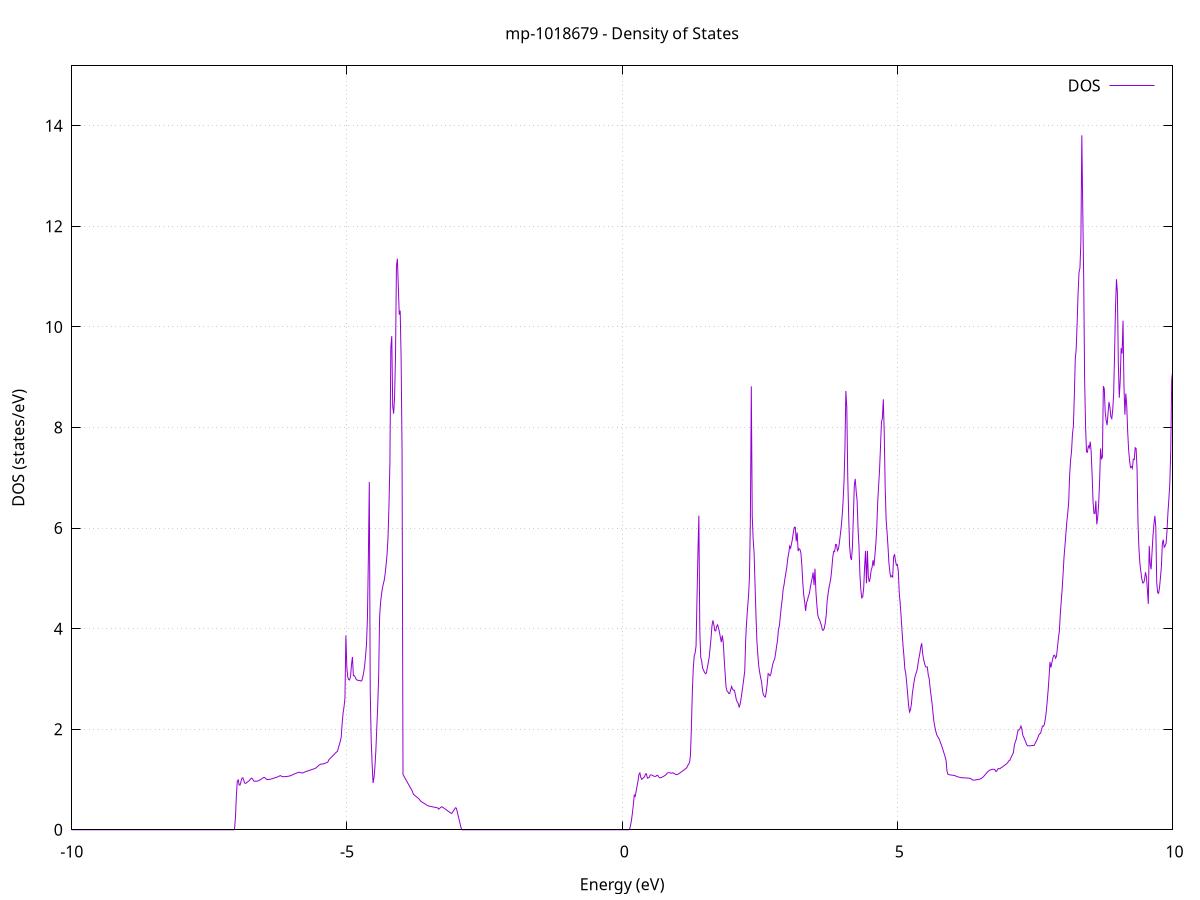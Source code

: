 set title 'mp-1018679 - Density of States'
set xlabel 'Energy (eV)'
set ylabel 'DOS (states/eV)'
set grid
set xrange [-10:10]
set yrange [0:15.191]
set xzeroaxis lt -1
set terminal png size 800,600
set output 'mp-1018679_dos_gnuplot.png'
plot '-' using 1:2 with lines title 'DOS'
-19.225200 0.000000
-19.208200 0.000000
-19.191200 0.000000
-19.174200 0.000000
-19.157200 0.000000
-19.140200 0.000000
-19.123200 0.000000
-19.106100 0.000000
-19.089100 0.000000
-19.072100 0.000000
-19.055100 0.000000
-19.038100 0.000000
-19.021100 0.000000
-19.004100 0.000000
-18.987100 0.000000
-18.970000 0.000000
-18.953000 0.000000
-18.936000 0.000000
-18.919000 0.000000
-18.902000 0.000000
-18.885000 0.000000
-18.868000 0.000000
-18.851000 0.000000
-18.833900 0.000000
-18.816900 0.000000
-18.799900 0.000000
-18.782900 0.000000
-18.765900 0.000000
-18.748900 0.000000
-18.731900 0.000000
-18.714900 0.000000
-18.697800 0.000000
-18.680800 0.000000
-18.663800 0.000000
-18.646800 0.000000
-18.629800 0.000000
-18.612800 0.000000
-18.595800 0.000000
-18.578800 0.000000
-18.561700 0.000000
-18.544700 0.000000
-18.527700 0.000000
-18.510700 0.000000
-18.493700 0.000000
-18.476700 0.000000
-18.459700 0.000000
-18.442700 0.000000
-18.425600 0.000000
-18.408600 0.000000
-18.391600 0.000000
-18.374600 0.000000
-18.357600 0.000000
-18.340600 0.000000
-18.323600 0.000000
-18.306600 0.000000
-18.289500 0.000000
-18.272500 0.000000
-18.255500 0.000000
-18.238500 0.000000
-18.221500 0.000000
-18.204500 0.000000
-18.187500 0.000000
-18.170500 0.000000
-18.153400 0.000000
-18.136400 0.000000
-18.119400 0.000000
-18.102400 0.000000
-18.085400 0.000000
-18.068400 0.000000
-18.051400 0.000000
-18.034300 0.000000
-18.017300 0.000000
-18.000300 0.000000
-17.983300 0.000000
-17.966300 0.000000
-17.949300 0.000000
-17.932300 0.000000
-17.915300 0.000000
-17.898200 0.000000
-17.881200 0.000000
-17.864200 0.000000
-17.847200 0.000000
-17.830200 0.000000
-17.813200 0.000000
-17.796200 0.000000
-17.779200 0.000000
-17.762100 0.000000
-17.745100 0.000000
-17.728100 0.000000
-17.711100 0.000000
-17.694100 0.000000
-17.677100 113.556600
-17.660100 131.468800
-17.643100 132.940200
-17.626000 163.555000
-17.609000 0.000000
-17.592000 0.000000
-17.575000 0.000000
-17.558000 0.000000
-17.541000 0.000000
-17.524000 0.000000
-17.507000 0.000000
-17.489900 0.000000
-17.472900 0.000000
-17.455900 0.000000
-17.438900 0.000000
-17.421900 0.000000
-17.404900 0.000000
-17.387900 0.000000
-17.370900 0.000000
-17.353800 0.000000
-17.336800 0.000000
-17.319800 0.000000
-17.302800 0.000000
-17.285800 0.000000
-17.268800 0.000000
-17.251800 0.000000
-17.234800 0.000000
-17.217700 0.000000
-17.200700 0.000000
-17.183700 0.000000
-17.166700 0.000000
-17.149700 0.000000
-17.132700 0.000000
-17.115700 0.000000
-17.098700 0.000000
-17.081600 0.000000
-17.064600 0.000000
-17.047600 0.000000
-17.030600 0.000000
-17.013600 0.000000
-16.996600 0.000000
-16.979600 0.000000
-16.962600 0.000000
-16.945500 0.000000
-16.928500 0.000000
-16.911500 0.000000
-16.894500 0.000000
-16.877500 0.000000
-16.860500 0.000000
-16.843500 0.000000
-16.826400 0.000000
-16.809400 0.000000
-16.792400 0.000000
-16.775400 0.000000
-16.758400 0.000000
-16.741400 0.000000
-16.724400 0.000000
-16.707400 0.000000
-16.690300 0.000000
-16.673300 0.000000
-16.656300 0.000000
-16.639300 0.000000
-16.622300 0.000000
-16.605300 0.000000
-16.588300 0.000000
-16.571300 0.000000
-16.554200 0.000000
-16.537200 0.000000
-16.520200 0.000000
-16.503200 0.000000
-16.486200 0.000000
-16.469200 0.000000
-16.452200 0.000000
-16.435200 0.000000
-16.418100 0.000000
-16.401100 0.000000
-16.384100 0.000000
-16.367100 0.000000
-16.350100 0.000000
-16.333100 0.000000
-16.316100 0.000000
-16.299100 0.000000
-16.282000 0.000000
-16.265000 0.000000
-16.248000 0.000000
-16.231000 0.000000
-16.214000 0.000000
-16.197000 0.000000
-16.180000 0.000000
-16.163000 0.000000
-16.145900 0.000000
-16.128900 0.000000
-16.111900 0.000000
-16.094900 0.000000
-16.077900 0.000000
-16.060900 0.000000
-16.043900 0.000000
-16.026900 0.000000
-16.009800 0.000000
-15.992800 0.000000
-15.975800 0.000000
-15.958800 0.000000
-15.941800 0.000000
-15.924800 0.000000
-15.907800 0.000000
-15.890800 0.000000
-15.873700 0.000000
-15.856700 0.000000
-15.839700 0.000000
-15.822700 0.000000
-15.805700 0.000000
-15.788700 0.000000
-15.771700 0.000000
-15.754700 0.000000
-15.737600 0.000000
-15.720600 0.000000
-15.703600 0.000000
-15.686600 0.000000
-15.669600 0.000000
-15.652600 0.000000
-15.635600 0.000000
-15.618500 0.000000
-15.601500 0.000000
-15.584500 0.000000
-15.567500 0.000000
-15.550500 0.000000
-15.533500 0.000000
-15.516500 0.000000
-15.499500 0.000000
-15.482400 0.000000
-15.465400 0.000000
-15.448400 0.000000
-15.431400 0.000000
-15.414400 0.000000
-15.397400 0.000000
-15.380400 0.000000
-15.363400 0.000000
-15.346300 0.000000
-15.329300 0.000000
-15.312300 0.000000
-15.295300 0.000000
-15.278300 0.000000
-15.261300 0.000000
-15.244300 0.000000
-15.227300 0.000000
-15.210200 0.000000
-15.193200 0.000000
-15.176200 0.000000
-15.159200 0.000000
-15.142200 0.000000
-15.125200 0.000000
-15.108200 0.000000
-15.091200 0.000000
-15.074100 0.000000
-15.057100 0.000000
-15.040100 0.000000
-15.023100 0.000000
-15.006100 0.000000
-14.989100 0.000000
-14.972100 0.000000
-14.955100 0.000000
-14.938000 0.000000
-14.921000 0.000000
-14.904000 0.000000
-14.887000 0.000000
-14.870000 0.000000
-14.853000 0.000000
-14.836000 0.000000
-14.819000 0.000000
-14.801900 0.000000
-14.784900 0.000000
-14.767900 0.000000
-14.750900 0.000000
-14.733900 0.000000
-14.716900 0.000000
-14.699900 0.000000
-14.682900 0.000000
-14.665800 0.000000
-14.648800 0.000000
-14.631800 0.000000
-14.614800 0.000000
-14.597800 0.000000
-14.580800 0.000000
-14.563800 0.000000
-14.546800 0.000000
-14.529700 0.000000
-14.512700 0.000000
-14.495700 0.000000
-14.478700 0.000000
-14.461700 0.000000
-14.444700 0.000000
-14.427700 0.000000
-14.410600 0.000000
-14.393600 0.000000
-14.376600 0.000000
-14.359600 0.000000
-14.342600 0.000000
-14.325600 0.000000
-14.308600 0.000000
-14.291600 0.000000
-14.274500 0.000000
-14.257500 0.000000
-14.240500 0.000000
-14.223500 0.000000
-14.206500 0.000000
-14.189500 0.000000
-14.172500 0.000000
-14.155500 0.000000
-14.138400 0.000000
-14.121400 0.000000
-14.104400 0.000000
-14.087400 0.000000
-14.070400 0.000000
-14.053400 0.000000
-14.036400 0.000000
-14.019400 0.000000
-14.002300 0.000000
-13.985300 0.000000
-13.968300 0.000000
-13.951300 0.000000
-13.934300 0.000000
-13.917300 0.000000
-13.900300 0.000000
-13.883300 0.000000
-13.866200 0.000000
-13.849200 0.000000
-13.832200 0.000000
-13.815200 0.000000
-13.798200 0.000000
-13.781200 0.000000
-13.764200 0.000000
-13.747200 0.000000
-13.730100 0.000000
-13.713100 0.000000
-13.696100 0.000000
-13.679100 0.000000
-13.662100 0.000000
-13.645100 0.000000
-13.628100 0.000000
-13.611100 0.000000
-13.594000 0.000000
-13.577000 0.000000
-13.560000 0.000000
-13.543000 0.000000
-13.526000 0.000000
-13.509000 0.000000
-13.492000 0.000000
-13.475000 0.000000
-13.457900 0.000000
-13.440900 0.000000
-13.423900 0.000000
-13.406900 0.000000
-13.389900 0.000000
-13.372900 0.000000
-13.355900 0.000000
-13.338900 0.000000
-13.321800 0.000000
-13.304800 0.000000
-13.287800 0.000000
-13.270800 0.000000
-13.253800 0.000000
-13.236800 0.000000
-13.219800 0.000000
-13.202700 0.000000
-13.185700 0.000000
-13.168700 0.000000
-13.151700 0.000000
-13.134700 0.000000
-13.117700 0.000000
-13.100700 0.000000
-13.083700 0.000000
-13.066600 0.000000
-13.049600 0.000000
-13.032600 0.000000
-13.015600 0.000000
-12.998600 0.000000
-12.981600 0.000000
-12.964600 0.000000
-12.947600 0.000000
-12.930500 0.000000
-12.913500 0.000000
-12.896500 0.000000
-12.879500 0.000000
-12.862500 0.000000
-12.845500 0.000000
-12.828500 0.000000
-12.811500 0.000000
-12.794400 0.000000
-12.777400 0.000000
-12.760400 0.000000
-12.743400 0.000000
-12.726400 0.000000
-12.709400 0.000000
-12.692400 0.000000
-12.675400 0.000000
-12.658300 0.000000
-12.641300 0.000000
-12.624300 0.000000
-12.607300 0.000000
-12.590300 0.000000
-12.573300 0.000000
-12.556300 0.000000
-12.539300 0.000000
-12.522200 0.000000
-12.505200 0.000000
-12.488200 0.000000
-12.471200 0.000000
-12.454200 0.000000
-12.437200 0.000000
-12.420200 0.000000
-12.403200 0.000000
-12.386100 0.000000
-12.369100 0.000000
-12.352100 0.000000
-12.335100 0.000000
-12.318100 0.000000
-12.301100 0.000000
-12.284100 0.000000
-12.267100 0.000000
-12.250000 0.000000
-12.233000 0.000000
-12.216000 0.000000
-12.199000 0.000000
-12.182000 0.000000
-12.165000 0.000000
-12.148000 0.000000
-12.131000 0.000000
-12.113900 0.000000
-12.096900 0.000000
-12.079900 0.000000
-12.062900 0.000000
-12.045900 0.000000
-12.028900 0.000000
-12.011900 0.000000
-11.994800 0.000000
-11.977800 0.000000
-11.960800 0.000000
-11.943800 0.000000
-11.926800 0.000000
-11.909800 0.000000
-11.892800 0.000000
-11.875800 0.000000
-11.858700 0.000000
-11.841700 0.000000
-11.824700 0.000000
-11.807700 0.000000
-11.790700 0.000000
-11.773700 0.000000
-11.756700 0.000000
-11.739700 0.000000
-11.722600 0.000000
-11.705600 0.000000
-11.688600 0.000000
-11.671600 0.000000
-11.654600 0.000000
-11.637600 0.000000
-11.620600 0.000000
-11.603600 0.000000
-11.586500 0.000000
-11.569500 0.000000
-11.552500 0.000000
-11.535500 0.000000
-11.518500 0.000000
-11.501500 0.000000
-11.484500 0.000000
-11.467500 0.000000
-11.450400 0.000000
-11.433400 0.000000
-11.416400 0.000000
-11.399400 0.000000
-11.382400 0.000000
-11.365400 0.000000
-11.348400 0.000000
-11.331400 0.000000
-11.314300 0.000000
-11.297300 0.000000
-11.280300 0.000000
-11.263300 0.000000
-11.246300 0.000000
-11.229300 0.000000
-11.212300 0.000000
-11.195300 0.000000
-11.178200 0.000000
-11.161200 0.000000
-11.144200 0.000000
-11.127200 0.000000
-11.110200 0.000000
-11.093200 0.000000
-11.076200 0.000000
-11.059200 0.000000
-11.042100 0.000000
-11.025100 0.000000
-11.008100 0.000000
-10.991100 0.000000
-10.974100 0.000000
-10.957100 0.000000
-10.940100 0.000000
-10.923100 0.000000
-10.906000 0.000000
-10.889000 0.000000
-10.872000 0.000000
-10.855000 0.000000
-10.838000 0.000000
-10.821000 0.000000
-10.804000 0.000000
-10.786900 0.000000
-10.769900 0.000000
-10.752900 0.000000
-10.735900 0.000000
-10.718900 0.000000
-10.701900 0.000000
-10.684900 0.000000
-10.667900 0.000000
-10.650800 0.000000
-10.633800 0.000000
-10.616800 0.000000
-10.599800 0.000000
-10.582800 0.000000
-10.565800 0.000000
-10.548800 0.000000
-10.531800 0.000000
-10.514700 0.000000
-10.497700 0.000000
-10.480700 0.000000
-10.463700 0.000000
-10.446700 0.000000
-10.429700 0.000000
-10.412700 0.000000
-10.395700 0.000000
-10.378600 0.000000
-10.361600 0.000000
-10.344600 0.000000
-10.327600 0.000000
-10.310600 0.000000
-10.293600 0.000000
-10.276600 0.000000
-10.259600 0.000000
-10.242500 0.000000
-10.225500 0.000000
-10.208500 0.000000
-10.191500 0.000000
-10.174500 0.000000
-10.157500 0.000000
-10.140500 0.000000
-10.123500 0.000000
-10.106400 0.000000
-10.089400 0.000000
-10.072400 0.000000
-10.055400 0.000000
-10.038400 0.000000
-10.021400 0.000000
-10.004400 0.000000
-9.987400 0.000000
-9.970300 0.000000
-9.953300 0.000000
-9.936300 0.000000
-9.919300 0.000000
-9.902300 0.000000
-9.885300 0.000000
-9.868300 0.000000
-9.851300 0.000000
-9.834200 0.000000
-9.817200 0.000000
-9.800200 0.000000
-9.783200 0.000000
-9.766200 0.000000
-9.749200 0.000000
-9.732200 0.000000
-9.715200 0.000000
-9.698100 0.000000
-9.681100 0.000000
-9.664100 0.000000
-9.647100 0.000000
-9.630100 0.000000
-9.613100 0.000000
-9.596100 0.000000
-9.579000 0.000000
-9.562000 0.000000
-9.545000 0.000000
-9.528000 0.000000
-9.511000 0.000000
-9.494000 0.000000
-9.477000 0.000000
-9.460000 0.000000
-9.442900 0.000000
-9.425900 0.000000
-9.408900 0.000000
-9.391900 0.000000
-9.374900 0.000000
-9.357900 0.000000
-9.340900 0.000000
-9.323900 0.000000
-9.306800 0.000000
-9.289800 0.000000
-9.272800 0.000000
-9.255800 0.000000
-9.238800 0.000000
-9.221800 0.000000
-9.204800 0.000000
-9.187800 0.000000
-9.170700 0.000000
-9.153700 0.000000
-9.136700 0.000000
-9.119700 0.000000
-9.102700 0.000000
-9.085700 0.000000
-9.068700 0.000000
-9.051700 0.000000
-9.034600 0.000000
-9.017600 0.000000
-9.000600 0.000000
-8.983600 0.000000
-8.966600 0.000000
-8.949600 0.000000
-8.932600 0.000000
-8.915600 0.000000
-8.898500 0.000000
-8.881500 0.000000
-8.864500 0.000000
-8.847500 0.000000
-8.830500 0.000000
-8.813500 0.000000
-8.796500 0.000000
-8.779500 0.000000
-8.762400 0.000000
-8.745400 0.000000
-8.728400 0.000000
-8.711400 0.000000
-8.694400 0.000000
-8.677400 0.000000
-8.660400 0.000000
-8.643400 0.000000
-8.626300 0.000000
-8.609300 0.000000
-8.592300 0.000000
-8.575300 0.000000
-8.558300 0.000000
-8.541300 0.000000
-8.524300 0.000000
-8.507300 0.000000
-8.490200 0.000000
-8.473200 0.000000
-8.456200 0.000000
-8.439200 0.000000
-8.422200 0.000000
-8.405200 0.000000
-8.388200 0.000000
-8.371100 0.000000
-8.354100 0.000000
-8.337100 0.000000
-8.320100 0.000000
-8.303100 0.000000
-8.286100 0.000000
-8.269100 0.000000
-8.252100 0.000000
-8.235000 0.000000
-8.218000 0.000000
-8.201000 0.000000
-8.184000 0.000000
-8.167000 0.000000
-8.150000 0.000000
-8.133000 0.000000
-8.116000 0.000000
-8.098900 0.000000
-8.081900 0.000000
-8.064900 0.000000
-8.047900 0.000000
-8.030900 0.000000
-8.013900 0.000000
-7.996900 0.000000
-7.979900 0.000000
-7.962800 0.000000
-7.945800 0.000000
-7.928800 0.000000
-7.911800 0.000000
-7.894800 0.000000
-7.877800 0.000000
-7.860800 0.000000
-7.843800 0.000000
-7.826700 0.000000
-7.809700 0.000000
-7.792700 0.000000
-7.775700 0.000000
-7.758700 0.000000
-7.741700 0.000000
-7.724700 0.000000
-7.707700 0.000000
-7.690600 0.000000
-7.673600 0.000000
-7.656600 0.000000
-7.639600 0.000000
-7.622600 0.000000
-7.605600 0.000000
-7.588600 0.000000
-7.571600 0.000000
-7.554500 0.000000
-7.537500 0.000000
-7.520500 0.000000
-7.503500 0.000000
-7.486500 0.000000
-7.469500 0.000000
-7.452500 0.000000
-7.435500 0.000000
-7.418400 0.000000
-7.401400 0.000000
-7.384400 0.000000
-7.367400 0.000000
-7.350400 0.000000
-7.333400 0.000000
-7.316400 0.000000
-7.299400 0.000000
-7.282300 0.000000
-7.265300 0.000000
-7.248300 0.000000
-7.231300 0.000000
-7.214300 0.000000
-7.197300 0.000000
-7.180300 0.000000
-7.163200 0.000000
-7.146200 0.000000
-7.129200 0.000000
-7.112200 0.000000
-7.095200 0.000000
-7.078200 0.000000
-7.061200 0.000000
-7.044200 0.008100
-7.027100 0.229300
-7.010100 0.655500
-6.993100 0.969400
-6.976100 0.992400
-6.959100 0.890400
-6.942100 0.890600
-6.925100 0.960400
-6.908100 1.027300
-6.891000 1.032900
-6.874000 0.977500
-6.857000 0.928000
-6.840000 0.922900
-6.823000 0.937400
-6.806000 0.952000
-6.789000 0.966500
-6.772000 0.982000
-6.754900 1.003000
-6.737900 1.025700
-6.720900 1.020000
-6.703900 0.987500
-6.686900 0.966400
-6.669900 0.964700
-6.652900 0.966400
-6.635900 0.968100
-6.618800 0.969800
-6.601800 0.976400
-6.584800 0.988100
-6.567800 1.000600
-6.550800 1.013100
-6.533800 1.025600
-6.516800 1.038100
-6.499800 1.042000
-6.482700 1.026000
-6.465700 1.005400
-6.448700 0.998600
-6.431700 0.999400
-6.414700 1.002100
-6.397700 1.004900
-6.380700 1.008200
-6.363700 1.013300
-6.346600 1.019600
-6.329600 1.025900
-6.312600 1.032200
-6.295600 1.038600
-6.278600 1.044900
-6.261600 1.051200
-6.244600 1.057500
-6.227600 1.069200
-6.210500 1.077100
-6.193500 1.068000
-6.176500 1.057200
-6.159500 1.055800
-6.142500 1.056500
-6.125500 1.057200
-6.108500 1.057900
-6.091500 1.059900
-6.074400 1.063200
-6.057400 1.066700
-6.040400 1.070200
-6.023400 1.076200
-6.006400 1.084700
-5.989400 1.093400
-5.972400 1.102100
-5.955300 1.110100
-5.938300 1.117400
-5.921300 1.124800
-5.904300 1.132100
-5.887300 1.139400
-5.870300 1.145700
-5.853300 1.141200
-5.836300 1.132200
-5.819200 1.130900
-5.802200 1.131100
-5.785200 1.138600
-5.768200 1.148600
-5.751200 1.154700
-5.734200 1.161200
-5.717200 1.167700
-5.700200 1.174200
-5.683100 1.180800
-5.666100 1.187300
-5.649100 1.193700
-5.632100 1.200000
-5.615100 1.206300
-5.598100 1.212600
-5.581100 1.218900
-5.564100 1.230400
-5.547000 1.247000
-5.530000 1.263500
-5.513000 1.280100
-5.496000 1.293500
-5.479000 1.304600
-5.462000 1.307300
-5.445000 1.306800
-5.428000 1.312200
-5.410900 1.317800
-5.393900 1.323800
-5.376900 1.331100
-5.359900 1.338600
-5.342900 1.355300
-5.325900 1.396500
-5.308900 1.415200
-5.291900 1.434000
-5.274800 1.452900
-5.257800 1.471800
-5.240800 1.490700
-5.223800 1.509600
-5.206800 1.528300
-5.189800 1.545900
-5.172800 1.564500
-5.155800 1.625600
-5.138700 1.692300
-5.121700 1.758900
-5.104700 1.842200
-5.087700 2.109400
-5.070700 2.320100
-5.053700 2.442900
-5.036700 2.614000
-5.019700 3.864000
-5.002600 3.232600
-4.985600 3.032200
-4.968600 2.986800
-4.951600 2.979800
-4.934600 3.052700
-4.917600 3.286300
-4.900600 3.436500
-4.883600 3.066700
-4.866500 3.065300
-4.849500 3.033700
-4.832500 2.991000
-4.815500 2.975800
-4.798500 2.972000
-4.781500 2.969400
-4.764500 2.968800
-4.747400 2.956000
-4.730400 2.965300
-4.713400 3.035400
-4.696400 3.127900
-4.679400 3.260700
-4.662400 3.448900
-4.645400 3.689700
-4.628400 4.195700
-4.611300 5.394700
-4.594300 6.915200
-4.577300 2.774600
-4.560300 1.789900
-4.543300 1.323000
-4.526300 0.929700
-4.509300 1.033400
-4.492300 1.247100
-4.475200 1.574600
-4.458200 2.024900
-4.441200 2.464300
-4.424200 3.040200
-4.407200 4.228300
-4.390200 4.515000
-4.373200 4.671000
-4.356200 4.803700
-4.339100 4.889400
-4.322100 4.966600
-4.305100 5.101600
-4.288100 5.278300
-4.271100 5.486600
-4.254100 5.813600
-4.237100 6.428500
-4.220100 7.273300
-4.203000 9.589900
-4.186000 9.816700
-4.169000 8.424200
-4.152000 8.274700
-4.135000 8.609400
-4.118000 9.420200
-4.101000 11.208200
-4.084000 11.357000
-4.066900 10.807100
-4.049900 10.242700
-4.032900 10.322600
-4.015900 9.359100
-3.998900 7.509700
-3.981900 1.098500
-3.964900 1.065400
-3.947900 1.032300
-3.930800 0.999200
-3.913800 0.966100
-3.896800 0.932900
-3.879800 0.899700
-3.862800 0.866500
-3.845800 0.833300
-3.828800 0.800000
-3.811800 0.766800
-3.794700 0.707600
-3.777700 0.692200
-3.760700 0.676800
-3.743700 0.661400
-3.726700 0.646000
-3.709700 0.630600
-3.692700 0.614900
-3.675700 0.591900
-3.658600 0.568100
-3.641600 0.554700
-3.624600 0.543200
-3.607600 0.531800
-3.590600 0.520300
-3.573600 0.508800
-3.556600 0.497400
-3.539500 0.485900
-3.522500 0.474500
-3.505500 0.470000
-3.488500 0.466200
-3.471500 0.462300
-3.454500 0.458500
-3.437500 0.454600
-3.420500 0.450800
-3.403400 0.446900
-3.386400 0.443100
-3.369400 0.439200
-3.352400 0.435300
-3.335400 0.409100
-3.318400 0.424800
-3.301400 0.440600
-3.284400 0.456400
-3.267300 0.454000
-3.250300 0.440400
-3.233300 0.426900
-3.216300 0.413400
-3.199300 0.399800
-3.182300 0.386300
-3.165300 0.372700
-3.148300 0.359200
-3.131200 0.345700
-3.114200 0.332100
-3.097200 0.324700
-3.080200 0.353000
-3.063200 0.381300
-3.046200 0.409600
-3.029200 0.437800
-3.012200 0.429300
-2.995100 0.351600
-2.978100 0.273800
-2.961100 0.196100
-2.944100 0.118300
-2.927100 0.040600
-2.910100 0.000000
-2.893100 0.000000
-2.876100 0.000000
-2.859000 0.000000
-2.842000 0.000000
-2.825000 0.000000
-2.808000 0.000000
-2.791000 0.000000
-2.774000 0.000000
-2.757000 0.000000
-2.740000 0.000000
-2.722900 0.000000
-2.705900 0.000000
-2.688900 0.000000
-2.671900 0.000000
-2.654900 0.000000
-2.637900 0.000000
-2.620900 0.000000
-2.603900 0.000000
-2.586800 0.000000
-2.569800 0.000000
-2.552800 0.000000
-2.535800 0.000000
-2.518800 0.000000
-2.501800 0.000000
-2.484800 0.000000
-2.467800 0.000000
-2.450700 0.000000
-2.433700 0.000000
-2.416700 0.000000
-2.399700 0.000000
-2.382700 0.000000
-2.365700 0.000000
-2.348700 0.000000
-2.331600 0.000000
-2.314600 0.000000
-2.297600 0.000000
-2.280600 0.000000
-2.263600 0.000000
-2.246600 0.000000
-2.229600 0.000000
-2.212600 0.000000
-2.195500 0.000000
-2.178500 0.000000
-2.161500 0.000000
-2.144500 0.000000
-2.127500 0.000000
-2.110500 0.000000
-2.093500 0.000000
-2.076500 0.000000
-2.059400 0.000000
-2.042400 0.000000
-2.025400 0.000000
-2.008400 0.000000
-1.991400 0.000000
-1.974400 0.000000
-1.957400 0.000000
-1.940400 0.000000
-1.923300 0.000000
-1.906300 0.000000
-1.889300 0.000000
-1.872300 0.000000
-1.855300 0.000000
-1.838300 0.000000
-1.821300 0.000000
-1.804300 0.000000
-1.787200 0.000000
-1.770200 0.000000
-1.753200 0.000000
-1.736200 0.000000
-1.719200 0.000000
-1.702200 0.000000
-1.685200 0.000000
-1.668200 0.000000
-1.651100 0.000000
-1.634100 0.000000
-1.617100 0.000000
-1.600100 0.000000
-1.583100 0.000000
-1.566100 0.000000
-1.549100 0.000000
-1.532100 0.000000
-1.515000 0.000000
-1.498000 0.000000
-1.481000 0.000000
-1.464000 0.000000
-1.447000 0.000000
-1.430000 0.000000
-1.413000 0.000000
-1.396000 0.000000
-1.378900 0.000000
-1.361900 0.000000
-1.344900 0.000000
-1.327900 0.000000
-1.310900 0.000000
-1.293900 0.000000
-1.276900 0.000000
-1.259900 0.000000
-1.242800 0.000000
-1.225800 0.000000
-1.208800 0.000000
-1.191800 0.000000
-1.174800 0.000000
-1.157800 0.000000
-1.140800 0.000000
-1.123700 0.000000
-1.106700 0.000000
-1.089700 0.000000
-1.072700 0.000000
-1.055700 0.000000
-1.038700 0.000000
-1.021700 0.000000
-1.004700 0.000000
-0.987600 0.000000
-0.970600 0.000000
-0.953600 0.000000
-0.936600 0.000000
-0.919600 0.000000
-0.902600 0.000000
-0.885600 0.000000
-0.868600 0.000000
-0.851500 0.000000
-0.834500 0.000000
-0.817500 0.000000
-0.800500 0.000000
-0.783500 0.000000
-0.766500 0.000000
-0.749500 0.000000
-0.732500 0.000000
-0.715400 0.000000
-0.698400 0.000000
-0.681400 0.000000
-0.664400 0.000000
-0.647400 0.000000
-0.630400 0.000000
-0.613400 0.000000
-0.596400 0.000000
-0.579300 0.000000
-0.562300 0.000000
-0.545300 0.000000
-0.528300 0.000000
-0.511300 0.000000
-0.494300 0.000000
-0.477300 0.000000
-0.460300 0.000000
-0.443200 0.000000
-0.426200 0.000000
-0.409200 0.000000
-0.392200 0.000000
-0.375200 0.000000
-0.358200 0.000000
-0.341200 0.000000
-0.324200 0.000000
-0.307100 0.000000
-0.290100 0.000000
-0.273100 0.000000
-0.256100 0.000000
-0.239100 0.000000
-0.222100 0.000000
-0.205100 0.000000
-0.188100 0.000000
-0.171000 0.000000
-0.154000 0.000000
-0.137000 0.000000
-0.120000 0.000000
-0.103000 0.000000
-0.086000 0.000000
-0.069000 0.000000
-0.052000 0.000000
-0.034900 0.000000
-0.017900 0.000000
-0.000900 0.000000
0.016100 0.000000
0.033100 0.000000
0.050100 0.000000
0.067100 0.000000
0.084200 0.000000
0.101200 0.000000
0.118200 0.000000
0.135200 0.013400
0.152200 0.083700
0.169200 0.188800
0.186200 0.327300
0.203200 0.494300
0.220300 0.690100
0.237300 0.663400
0.254300 0.765500
0.271300 0.871300
0.288300 0.970700
0.305300 1.102500
0.322300 1.130300
0.339300 1.041000
0.356400 1.002900
0.373400 1.021100
0.390400 1.038000
0.407400 1.053400
0.424400 1.110700
0.441400 1.111900
0.458400 1.025100
0.475400 1.031900
0.492500 1.039900
0.509500 1.086000
0.526500 1.091700
0.543500 1.088400
0.560500 1.073800
0.577500 1.066200
0.594500 1.061900
0.611500 1.061900
0.628600 1.080300
0.645600 1.085500
0.662600 1.054500
0.679600 1.035000
0.696600 1.033800
0.713600 1.041000
0.730600 1.049300
0.747600 1.059100
0.764700 1.070900
0.781700 1.083600
0.798700 1.096400
0.815700 1.124900
0.832700 1.133200
0.849700 1.135500
0.866700 1.132500
0.883700 1.129500
0.900800 1.124900
0.917800 1.133500
0.934800 1.129600
0.951800 1.114100
0.968800 1.103200
0.985800 1.097200
1.002800 1.097500
1.019800 1.108200
1.036900 1.121000
1.053900 1.134100
1.070900 1.147200
1.087900 1.160800
1.104900 1.174700
1.121900 1.189000
1.138900 1.203600
1.155900 1.218500
1.173000 1.233700
1.190000 1.272800
1.207000 1.302300
1.224000 1.335000
1.241000 1.479200
1.258000 2.023500
1.275000 2.722800
1.292100 3.197200
1.309100 3.459600
1.326100 3.514400
1.343100 3.656900
1.360100 4.597700
1.377100 5.510100
1.394100 6.246500
1.411100 3.944400
1.428200 3.422300
1.445200 3.356500
1.462200 3.212700
1.479200 3.172600
1.496200 3.132800
1.513200 3.104000
1.530200 3.117200
1.547200 3.217600
1.564300 3.321600
1.581300 3.427300
1.598300 3.609000
1.615300 3.814100
1.632300 4.058500
1.649300 4.163800
1.666300 4.078300
1.683300 3.958300
1.700400 3.954300
1.717400 4.045600
1.734400 4.076100
1.751400 4.009700
1.768400 3.928900
1.785400 3.824700
1.802400 3.730100
1.819400 3.863200
1.836500 3.737900
1.853500 3.413000
1.870500 3.122000
1.887500 2.845700
1.904500 2.763600
1.921500 2.743200
1.938500 2.708700
1.955500 2.713400
1.972600 2.784000
1.989600 2.850400
2.006600 2.795600
2.023600 2.774400
2.040600 2.775100
2.057600 2.682500
2.074600 2.589400
2.091600 2.542300
2.108700 2.515300
2.125700 2.441000
2.142700 2.491400
2.159700 2.601400
2.176700 2.730500
2.193700 2.865900
2.210700 3.007600
2.227700 3.156200
2.244800 3.784000
2.261800 4.141100
2.278800 4.406200
2.295800 4.633600
2.312800 5.011600
2.329800 6.129500
2.346800 8.818000
2.363800 6.237300
2.380900 5.771000
2.397900 5.502700
2.414900 4.862000
2.431900 4.262000
2.448900 3.744700
2.465900 3.466400
2.482900 3.249900
2.500000 3.122700
2.517000 3.020700
2.534000 2.935300
2.551000 2.765000
2.568000 2.681900
2.585000 2.652700
2.602000 2.640600
2.619000 2.743700
2.636100 2.900600
2.653100 3.103900
2.670100 3.087200
2.687100 3.062200
2.704100 3.104900
2.721100 3.209800
2.738100 3.299200
2.755100 3.354600
2.772200 3.403500
2.789200 3.513100
2.806200 3.647700
2.823200 3.769400
2.840200 3.989500
2.857200 4.055600
2.874200 4.245500
2.891200 4.428100
2.908300 4.578100
2.925300 4.778300
2.942300 4.875400
2.959300 5.008400
2.976300 5.113100
2.993300 5.236500
3.010300 5.401100
3.027300 5.503100
3.044400 5.641900
3.061400 5.600800
3.078400 5.692700
3.095400 5.788500
3.112400 5.922900
3.129400 6.016500
3.146400 6.016200
3.163400 5.735400
3.180500 5.911700
3.197500 5.542700
3.214500 5.589000
3.231500 5.573800
3.248500 5.499900
3.265500 5.258500
3.282500 4.910600
3.299500 4.670400
3.316600 4.532200
3.333600 4.352000
3.350600 4.518400
3.367600 4.564500
3.384600 4.646000
3.401600 4.694900
3.418600 4.813900
3.435600 4.915300
3.452700 5.007300
3.469700 5.117200
3.486700 4.863700
3.503700 5.191700
3.520700 4.739600
3.537700 4.474700
3.554700 4.273600
3.571700 4.203900
3.588800 4.175200
3.605800 4.113200
3.622800 4.054000
3.639800 3.970100
3.656800 3.969700
3.673800 4.009100
3.690800 4.111800
3.707900 4.261500
3.724900 4.551100
3.741900 4.689900
3.758900 4.818200
3.775900 4.907600
3.792900 5.013200
3.809900 5.197900
3.826900 5.419900
3.844000 5.537200
3.861000 5.529900
3.878000 5.674100
3.895000 5.668300
3.912000 5.549500
3.929000 5.585200
3.946000 5.696800
3.963000 5.853900
3.980100 6.025000
3.997100 6.234400
4.014100 6.525800
4.031100 6.909900
4.048100 7.591000
4.065100 8.726400
4.082100 8.401100
4.099100 7.031400
4.116200 6.231500
4.133200 5.636000
4.150200 5.416800
4.167200 5.367700
4.184200 5.626500
4.201200 6.222700
4.218200 6.834300
4.235200 6.978100
4.252300 6.731700
4.269300 6.545000
4.286300 5.993000
4.303300 5.639500
4.320300 5.079500
4.337300 4.772800
4.354300 4.611000
4.371300 4.633000
4.388400 4.801500
4.405400 5.227700
4.422400 5.545900
4.439400 4.900500
4.456400 5.547300
4.473400 5.027200
4.490400 4.927500
4.507400 5.006400
4.524500 5.163000
4.541500 5.218100
4.558500 5.361500
4.575500 5.244500
4.592500 5.454400
4.609500 5.687200
4.626500 6.006700
4.643500 6.515400
4.660600 6.846000
4.677600 7.173600
4.694600 7.622200
4.711600 8.107800
4.728600 8.184100
4.745600 8.561000
4.762600 7.873400
4.779600 6.806100
4.796700 6.168100
4.813700 5.915900
4.830700 5.628800
4.847700 5.303300
4.864700 5.118000
4.881700 5.029000
4.898700 5.050500
4.915800 5.026700
4.932800 5.424900
4.949800 5.479600
4.966800 5.348400
4.983800 5.260600
5.000800 5.274900
5.017800 5.147900
5.034800 4.721000
5.051900 4.505400
5.068900 4.242900
5.085900 3.945300
5.102900 3.673900
5.119900 3.458100
5.136900 3.195300
5.153900 3.104800
5.170900 2.913700
5.188000 2.698200
5.205000 2.469800
5.222000 2.343000
5.239000 2.385400
5.256000 2.501600
5.273000 2.707800
5.290000 2.842500
5.307000 2.961500
5.324100 3.057900
5.341100 3.113600
5.358100 3.170100
5.375100 3.294100
5.392100 3.408900
5.409100 3.507700
5.426100 3.632800
5.443100 3.708700
5.460200 3.504500
5.477200 3.388100
5.494200 3.313800
5.511200 3.244200
5.528200 3.235600
5.545200 3.236900
5.562200 3.077400
5.579200 3.004900
5.596300 2.818700
5.613300 2.667300
5.630300 2.524000
5.647300 2.334700
5.664300 2.158900
5.681300 2.048400
5.698300 1.962400
5.715300 1.893100
5.732400 1.855100
5.749400 1.828600
5.766400 1.787600
5.783400 1.737200
5.800400 1.685300
5.817400 1.630200
5.834400 1.571600
5.851400 1.512600
5.868500 1.452000
5.885500 1.385200
5.902500 1.165900
5.919500 1.103500
5.936500 1.097500
5.953500 1.093400
5.970500 1.089900
5.987500 1.087400
6.004600 1.085000
6.021600 1.082400
6.038600 1.079400
6.055600 1.072200
6.072600 1.062200
6.089600 1.055500
6.106600 1.050600
6.123700 1.045900
6.140700 1.041700
6.157700 1.037800
6.174700 1.035400
6.191700 1.034200
6.208700 1.033100
6.225700 1.032100
6.242700 1.030600
6.259800 1.029400
6.276800 1.028400
6.293800 1.025900
6.310800 1.024000
6.327800 1.021200
6.344800 1.009900
6.361800 0.992900
6.378800 0.986500
6.395900 0.989000
6.412900 0.990000
6.429900 0.993100
6.446900 0.996300
6.463900 0.999600
6.480900 1.002900
6.497900 1.007000
6.514900 1.014200
6.532000 1.025000
6.549000 1.039600
6.566000 1.057900
6.583000 1.078100
6.600000 1.099800
6.617000 1.122000
6.634000 1.144300
6.651000 1.163000
6.668100 1.177900
6.685100 1.189100
6.702100 1.194800
6.719100 1.200100
6.736100 1.204400
6.753100 1.202800
6.770100 1.199100
6.787100 1.161700
6.804200 1.163100
6.821200 1.200400
6.838200 1.218700
6.855200 1.212400
6.872200 1.219200
6.889200 1.239300
6.906200 1.247000
6.923200 1.261700
6.940300 1.276000
6.957300 1.289200
6.974300 1.302200
6.991300 1.318900
7.008300 1.340500
7.025300 1.370400
7.042300 1.376800
7.059300 1.421000
7.076400 1.460200
7.093400 1.496000
7.110400 1.537900
7.127400 1.689600
7.144400 1.747400
7.161400 1.800700
7.178400 1.899500
7.195400 1.983300
7.212500 1.989500
7.229500 2.011600
7.246500 2.061600
7.263500 2.002600
7.280500 1.877100
7.297500 1.840200
7.314500 1.792500
7.331600 1.752700
7.348600 1.696000
7.365600 1.673000
7.382600 1.670100
7.399600 1.668500
7.416600 1.669800
7.433600 1.673500
7.450600 1.675300
7.467700 1.675300
7.484700 1.676900
7.501700 1.711900
7.518700 1.749900
7.535700 1.785300
7.552700 1.827200
7.569700 1.880800
7.586700 1.909200
7.603800 1.920700
7.620800 1.992300
7.637800 2.062100
7.654800 2.058900
7.671800 2.096700
7.688800 2.199300
7.705800 2.339600
7.722800 2.550900
7.739900 2.768700
7.756900 3.032700
7.773900 3.337600
7.790900 3.227000
7.807900 3.322600
7.824900 3.406900
7.841900 3.466400
7.858900 3.471900
7.876000 3.410900
7.893000 3.452400
7.910000 3.629100
7.927000 3.810900
7.944000 3.947000
7.961000 4.280600
7.978000 4.544000
7.995000 4.781700
8.012100 5.089800
8.029100 5.423000
8.046100 5.646100
8.063100 5.891600
8.080100 6.124200
8.097100 6.301900
8.114100 6.520100
8.131100 7.054400
8.148200 7.348000
8.165200 7.518100
8.182200 7.862100
8.199200 8.029000
8.216200 8.628400
8.233200 9.353800
8.250200 9.559400
8.267200 10.070900
8.284300 10.663600
8.301300 11.081000
8.318300 11.170500
8.335300 11.685300
8.352300 13.809800
8.369300 12.337700
8.386300 10.984400
8.403300 8.958900
8.420400 8.025500
8.437400 7.518300
8.454400 7.507100
8.471400 7.642900
8.488400 7.596600
8.505400 7.718200
8.522400 7.511900
8.539500 7.058500
8.556500 6.522600
8.573500 6.293400
8.590500 6.287700
8.607500 6.542000
8.624500 6.075000
8.641500 6.211000
8.658500 6.486400
8.675600 6.927400
8.692600 7.580800
8.709600 7.379800
8.726600 7.408800
8.743600 8.821200
8.760600 8.772300
8.777600 8.299500
8.794600 8.141900
8.811700 8.045300
8.828700 8.281600
8.845700 8.507500
8.862700 8.403300
8.879700 8.213000
8.896700 8.178100
8.913700 8.343900
8.930700 8.666700
8.947800 9.484500
8.964800 10.405700
8.981800 10.947900
8.998800 10.682400
9.015800 9.274600
9.032800 8.591400
9.049800 8.924000
9.066800 9.577100
9.083900 9.472700
9.100900 10.123700
9.117900 8.840800
9.134900 8.254700
9.151900 8.674000
9.168900 8.427000
9.185900 7.913100
9.202900 7.554200
9.220000 7.342400
9.237000 7.205100
9.254000 7.224300
9.271000 7.186600
9.288000 7.369100
9.305000 7.361300
9.322000 7.597900
9.339000 7.581300
9.356100 7.171400
9.373100 6.089500
9.390100 5.593000
9.407100 5.305400
9.424100 5.143000
9.441100 4.998600
9.458100 4.910000
9.475100 4.910900
9.492200 4.973500
9.509200 5.120900
9.526200 5.028600
9.543200 4.779500
9.560200 4.491200
9.577200 5.643600
9.594200 5.288600
9.611200 5.179500
9.628300 5.520200
9.645300 5.844600
9.662300 6.072800
9.679300 6.242400
9.696300 6.027500
9.713300 4.927200
9.730300 4.717400
9.747400 4.701800
9.764400 4.818100
9.781400 5.019300
9.798400 5.234300
9.815400 5.687300
9.832400 5.769300
9.849400 5.617500
9.866400 5.645900
9.883500 5.694300
9.900500 5.948500
9.917500 6.311500
9.934500 6.580500
9.951500 6.893500
9.968500 7.557700
9.985500 8.946900
10.002500 9.116900
10.019600 8.508500
10.036600 8.439600
10.053600 8.469300
10.070600 9.342900
10.087600 8.907600
10.104600 8.264100
10.121600 7.971000
10.138600 7.795500
10.155700 7.906300
10.172700 7.619600
10.189700 7.156200
10.206700 7.138500
10.223700 6.509000
10.240700 6.194500
10.257700 6.024100
10.274700 5.982100
10.291800 6.315500
10.308800 6.563900
10.325800 7.334400
10.342800 7.077000
10.359800 7.840700
10.376800 8.882100
10.393800 9.920700
10.410800 10.243900
10.427900 10.236900
10.444900 9.958700
10.461900 8.870200
10.478900 8.059600
10.495900 7.452000
10.512900 6.951200
10.529900 6.560200
10.546900 6.500600
10.564000 6.678700
10.581000 6.317700
10.598000 5.953800
10.615000 5.681800
10.632000 5.544500
10.649000 5.422200
10.666000 5.550100
10.683000 5.554100
10.700100 5.572100
10.717100 6.002800
10.734100 7.022100
10.751100 7.130000
10.768100 7.093000
10.785100 7.601100
10.802100 8.174200
10.819100 7.595800
10.836200 7.848200
10.853200 7.268400
10.870200 6.834900
10.887200 7.320200
10.904200 6.196900
10.921200 5.636700
10.938200 5.346800
10.955300 5.013500
10.972300 4.463800
10.989300 4.198300
11.006300 3.932700
11.023300 3.718000
11.040300 3.767400
11.057300 3.886900
11.074300 3.544700
11.091400 3.822500
11.108400 3.875500
11.125400 3.734500
11.142400 3.379200
11.159400 3.080200
11.176400 2.731600
11.193400 2.546800
11.210400 2.422700
11.227500 2.325200
11.244500 2.293500
11.261500 2.125200
11.278500 1.975100
11.295500 1.860500
11.312500 1.785500
11.329500 1.777200
11.346500 1.790900
11.363600 1.839400
11.380600 1.919400
11.397600 2.047000
11.414600 2.001400
11.431600 1.807300
11.448600 1.646100
11.465600 1.394700
11.482600 1.132200
11.499700 1.029400
11.516700 0.954800
11.533700 0.886400
11.550700 0.832400
11.567700 0.798800
11.584700 0.774400
11.601700 0.760100
11.618700 0.763600
11.635800 0.730800
11.652800 0.700200
11.669800 0.680100
11.686800 0.683200
11.703800 0.707400
11.720800 0.743800
11.737800 0.790200
11.754800 0.859000
11.771900 0.968200
11.788900 1.098300
11.805900 1.258100
11.822900 1.448900
11.839900 1.709800
11.856900 1.979500
11.873900 2.254500
11.890900 2.515800
11.908000 2.659200
11.925000 2.932000
11.942000 3.174300
11.959000 3.516500
11.976000 3.545800
11.993000 3.628900
12.010000 3.798900
12.027000 4.000100
12.044100 3.645400
12.061100 3.597200
12.078100 3.543800
12.095100 3.589300
12.112100 3.607600
12.129100 3.626800
12.146100 3.648600
12.163200 3.672700
12.180200 3.685100
12.197200 3.679600
12.214200 3.696400
12.231200 3.697000
12.248200 3.536100
12.265200 3.381900
12.282200 3.296700
12.299300 3.138600
12.316300 2.912700
12.333300 2.861800
12.350300 2.829100
12.367300 3.092200
12.384300 3.195200
12.401300 2.952600
12.418300 2.662700
12.435400 2.584400
12.452400 2.682700
12.469400 2.807300
12.486400 3.054100
12.503400 3.365600
12.520400 3.501600
12.537400 3.691700
12.554400 3.903000
12.571500 4.145400
12.588500 4.368100
12.605500 4.602800
12.622500 4.972300
12.639500 4.850500
12.656500 4.645800
12.673500 4.508500
12.690500 4.266200
12.707600 4.012700
12.724600 3.810200
12.741600 3.650600
12.758600 3.545200
12.775600 3.583100
12.792600 4.083900
12.809600 3.478500
12.826600 2.942700
12.843700 2.547700
12.860700 2.276700
12.877700 2.008700
12.894700 1.671300
12.911700 1.436100
12.928700 1.288300
12.945700 1.218500
12.962700 1.101100
12.979800 0.970100
12.996800 0.847100
13.013800 0.757200
13.030800 0.668900
13.047800 0.590200
13.064800 0.523500
13.081800 0.463300
13.098800 0.409700
13.115900 0.420200
13.132900 0.409500
13.149900 0.398400
13.166900 0.152000
13.183900 0.111500
13.200900 0.076100
13.217900 0.046000
13.234900 0.021100
13.252000 0.001500
13.269000 0.000000
13.286000 0.000000
13.303000 0.000000
13.320000 0.000000
13.337000 0.000000
13.354000 0.000000
13.371100 0.000000
13.388100 0.000000
13.405100 0.000000
13.422100 0.000000
13.439100 0.000000
13.456100 0.000000
13.473100 0.000000
13.490100 0.000000
13.507200 0.000000
13.524200 0.000000
13.541200 0.000000
13.558200 0.000000
13.575200 0.000000
13.592200 0.000000
13.609200 0.000000
13.626200 0.000000
13.643300 0.000000
13.660300 0.000000
13.677300 0.000000
13.694300 0.000000
13.711300 0.000000
13.728300 0.000000
13.745300 0.000000
13.762300 0.000000
13.779400 0.000000
13.796400 0.000000
13.813400 0.000000
13.830400 0.000000
13.847400 0.000000
13.864400 0.000000
13.881400 0.000000
13.898400 0.000000
13.915500 0.000000
13.932500 0.000000
13.949500 0.000000
13.966500 0.000000
13.983500 0.000000
14.000500 0.000000
14.017500 0.000000
14.034500 0.000000
14.051600 0.000000
14.068600 0.000000
14.085600 0.000000
14.102600 0.000000
14.119600 0.000000
14.136600 0.000000
14.153600 0.000000
14.170600 0.000000
14.187700 0.000000
14.204700 0.000000
14.221700 0.000000
14.238700 0.000000
14.255700 0.000000
14.272700 0.000000
14.289700 0.000000
14.306700 0.000000
14.323800 0.000000
14.340800 0.000000
14.357800 0.000000
14.374800 0.000000
14.391800 0.000000
14.408800 0.000000
14.425800 0.000000
14.442800 0.000000
14.459900 0.000000
14.476900 0.000000
14.493900 0.000000
14.510900 0.000000
14.527900 0.000000
14.544900 0.000000
14.561900 0.000000
14.579000 0.000000
14.596000 0.000000
14.613000 0.000000
14.630000 0.000000
14.647000 0.000000
14.664000 0.000000
14.681000 0.000000
14.698000 0.000000
14.715100 0.000000
14.732100 0.000000
14.749100 0.000000
14.766100 0.000000
14.783100 0.000000
14.800100 0.000000
e
